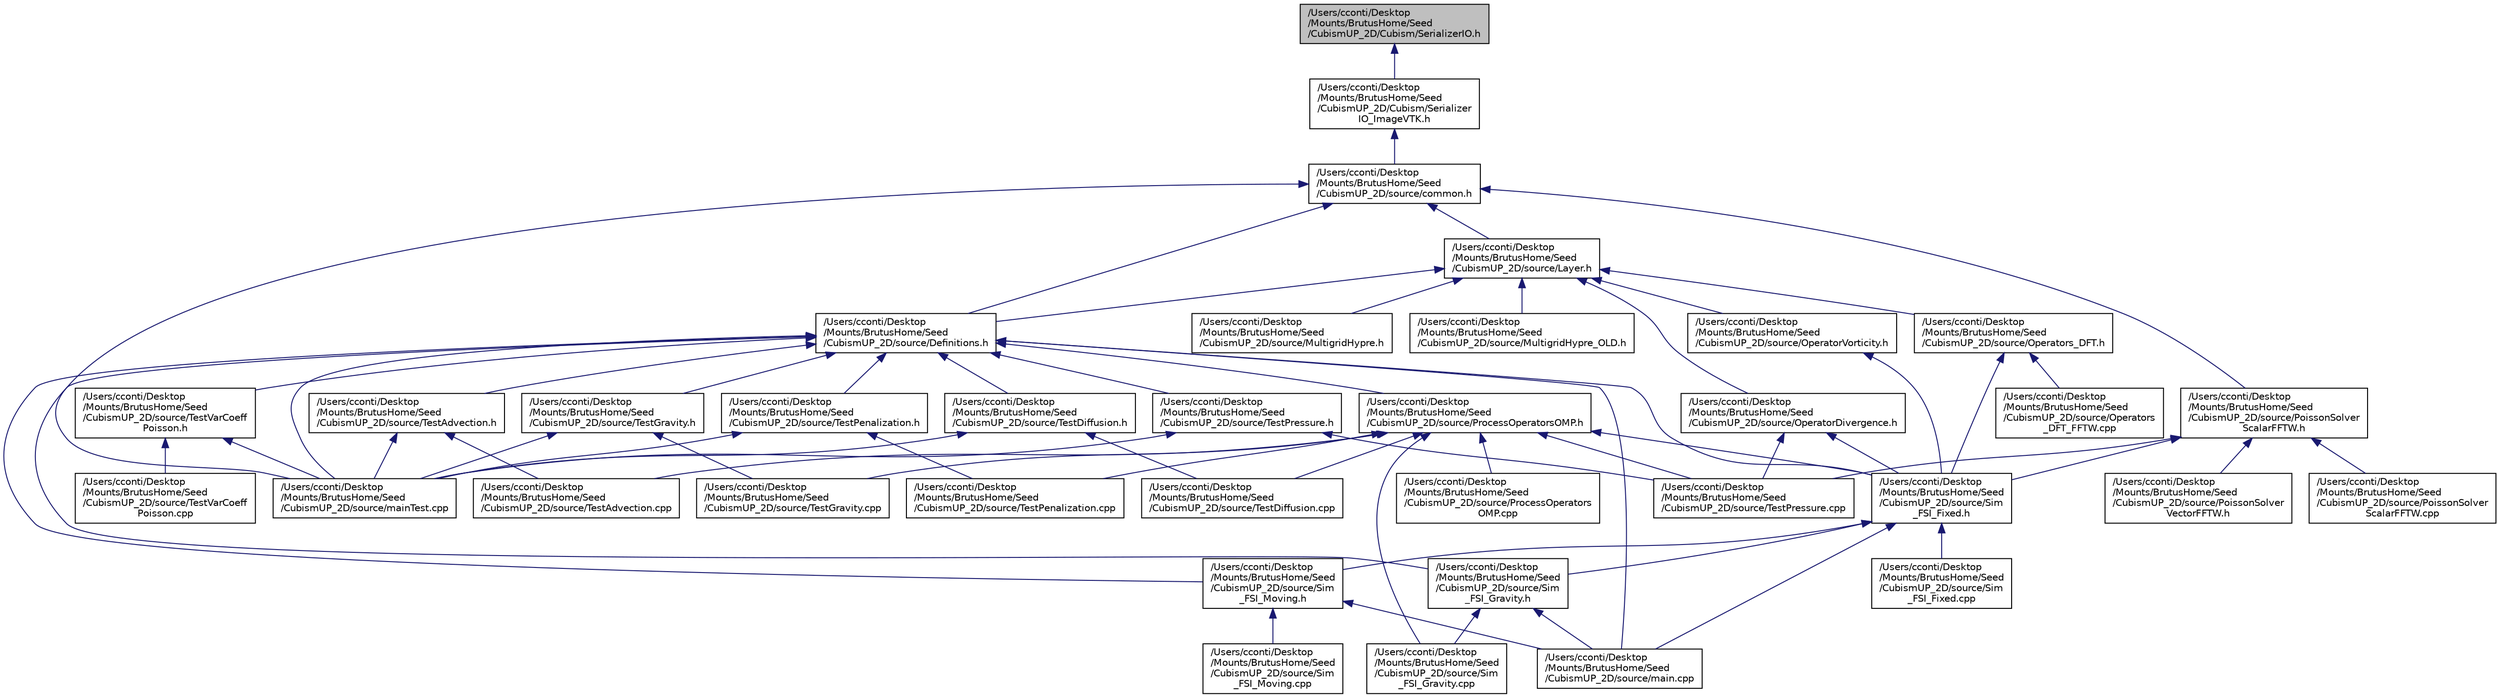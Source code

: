digraph "/Users/cconti/Desktop/Mounts/BrutusHome/Seed/CubismUP_2D/Cubism/SerializerIO.h"
{
  edge [fontname="Helvetica",fontsize="10",labelfontname="Helvetica",labelfontsize="10"];
  node [fontname="Helvetica",fontsize="10",shape=record];
  Node1 [label="/Users/cconti/Desktop\l/Mounts/BrutusHome/Seed\l/CubismUP_2D/Cubism/SerializerIO.h",height=0.2,width=0.4,color="black", fillcolor="grey75", style="filled", fontcolor="black"];
  Node1 -> Node2 [dir="back",color="midnightblue",fontsize="10",style="solid",fontname="Helvetica"];
  Node2 [label="/Users/cconti/Desktop\l/Mounts/BrutusHome/Seed\l/CubismUP_2D/Cubism/Serializer\lIO_ImageVTK.h",height=0.2,width=0.4,color="black", fillcolor="white", style="filled",URL="$_serializer_i_o___image_v_t_k_8h.html"];
  Node2 -> Node3 [dir="back",color="midnightblue",fontsize="10",style="solid",fontname="Helvetica"];
  Node3 [label="/Users/cconti/Desktop\l/Mounts/BrutusHome/Seed\l/CubismUP_2D/source/common.h",height=0.2,width=0.4,color="black", fillcolor="white", style="filled",URL="$common_8h.html"];
  Node3 -> Node4 [dir="back",color="midnightblue",fontsize="10",style="solid",fontname="Helvetica"];
  Node4 [label="/Users/cconti/Desktop\l/Mounts/BrutusHome/Seed\l/CubismUP_2D/source/Definitions.h",height=0.2,width=0.4,color="black", fillcolor="white", style="filled",URL="$_definitions_8h.html"];
  Node4 -> Node5 [dir="back",color="midnightblue",fontsize="10",style="solid",fontname="Helvetica"];
  Node5 [label="/Users/cconti/Desktop\l/Mounts/BrutusHome/Seed\l/CubismUP_2D/source/main.cpp",height=0.2,width=0.4,color="black", fillcolor="white", style="filled",URL="$main_8cpp.html"];
  Node4 -> Node6 [dir="back",color="midnightblue",fontsize="10",style="solid",fontname="Helvetica"];
  Node6 [label="/Users/cconti/Desktop\l/Mounts/BrutusHome/Seed\l/CubismUP_2D/source/Sim\l_FSI_Fixed.h",height=0.2,width=0.4,color="black", fillcolor="white", style="filled",URL="$_sim___f_s_i___fixed_8h.html"];
  Node6 -> Node5 [dir="back",color="midnightblue",fontsize="10",style="solid",fontname="Helvetica"];
  Node6 -> Node7 [dir="back",color="midnightblue",fontsize="10",style="solid",fontname="Helvetica"];
  Node7 [label="/Users/cconti/Desktop\l/Mounts/BrutusHome/Seed\l/CubismUP_2D/source/Sim\l_FSI_Moving.h",height=0.2,width=0.4,color="black", fillcolor="white", style="filled",URL="$_sim___f_s_i___moving_8h.html"];
  Node7 -> Node5 [dir="back",color="midnightblue",fontsize="10",style="solid",fontname="Helvetica"];
  Node7 -> Node8 [dir="back",color="midnightblue",fontsize="10",style="solid",fontname="Helvetica"];
  Node8 [label="/Users/cconti/Desktop\l/Mounts/BrutusHome/Seed\l/CubismUP_2D/source/Sim\l_FSI_Moving.cpp",height=0.2,width=0.4,color="black", fillcolor="white", style="filled",URL="$_sim___f_s_i___moving_8cpp.html"];
  Node6 -> Node9 [dir="back",color="midnightblue",fontsize="10",style="solid",fontname="Helvetica"];
  Node9 [label="/Users/cconti/Desktop\l/Mounts/BrutusHome/Seed\l/CubismUP_2D/source/Sim\l_FSI_Gravity.h",height=0.2,width=0.4,color="black", fillcolor="white", style="filled",URL="$_sim___f_s_i___gravity_8h.html"];
  Node9 -> Node5 [dir="back",color="midnightblue",fontsize="10",style="solid",fontname="Helvetica"];
  Node9 -> Node10 [dir="back",color="midnightblue",fontsize="10",style="solid",fontname="Helvetica"];
  Node10 [label="/Users/cconti/Desktop\l/Mounts/BrutusHome/Seed\l/CubismUP_2D/source/Sim\l_FSI_Gravity.cpp",height=0.2,width=0.4,color="black", fillcolor="white", style="filled",URL="$_sim___f_s_i___gravity_8cpp.html"];
  Node6 -> Node11 [dir="back",color="midnightblue",fontsize="10",style="solid",fontname="Helvetica"];
  Node11 [label="/Users/cconti/Desktop\l/Mounts/BrutusHome/Seed\l/CubismUP_2D/source/Sim\l_FSI_Fixed.cpp",height=0.2,width=0.4,color="black", fillcolor="white", style="filled",URL="$_sim___f_s_i___fixed_8cpp.html"];
  Node4 -> Node12 [dir="back",color="midnightblue",fontsize="10",style="solid",fontname="Helvetica"];
  Node12 [label="/Users/cconti/Desktop\l/Mounts/BrutusHome/Seed\l/CubismUP_2D/source/ProcessOperatorsOMP.h",height=0.2,width=0.4,color="black", fillcolor="white", style="filled",URL="$_process_operators_o_m_p_8h.html"];
  Node12 -> Node6 [dir="back",color="midnightblue",fontsize="10",style="solid",fontname="Helvetica"];
  Node12 -> Node13 [dir="back",color="midnightblue",fontsize="10",style="solid",fontname="Helvetica"];
  Node13 [label="/Users/cconti/Desktop\l/Mounts/BrutusHome/Seed\l/CubismUP_2D/source/ProcessOperators\lOMP.cpp",height=0.2,width=0.4,color="black", fillcolor="white", style="filled",URL="$_process_operators_o_m_p_8cpp.html"];
  Node12 -> Node10 [dir="back",color="midnightblue",fontsize="10",style="solid",fontname="Helvetica"];
  Node12 -> Node14 [dir="back",color="midnightblue",fontsize="10",style="solid",fontname="Helvetica"];
  Node14 [label="/Users/cconti/Desktop\l/Mounts/BrutusHome/Seed\l/CubismUP_2D/source/TestAdvection.cpp",height=0.2,width=0.4,color="black", fillcolor="white", style="filled",URL="$_test_advection_8cpp.html"];
  Node12 -> Node15 [dir="back",color="midnightblue",fontsize="10",style="solid",fontname="Helvetica"];
  Node15 [label="/Users/cconti/Desktop\l/Mounts/BrutusHome/Seed\l/CubismUP_2D/source/TestDiffusion.cpp",height=0.2,width=0.4,color="black", fillcolor="white", style="filled",URL="$_test_diffusion_8cpp.html"];
  Node12 -> Node16 [dir="back",color="midnightblue",fontsize="10",style="solid",fontname="Helvetica"];
  Node16 [label="/Users/cconti/Desktop\l/Mounts/BrutusHome/Seed\l/CubismUP_2D/source/TestGravity.cpp",height=0.2,width=0.4,color="black", fillcolor="white", style="filled",URL="$_test_gravity_8cpp.html"];
  Node12 -> Node17 [dir="back",color="midnightblue",fontsize="10",style="solid",fontname="Helvetica"];
  Node17 [label="/Users/cconti/Desktop\l/Mounts/BrutusHome/Seed\l/CubismUP_2D/source/TestPenalization.cpp",height=0.2,width=0.4,color="black", fillcolor="white", style="filled",URL="$_test_penalization_8cpp.html"];
  Node12 -> Node18 [dir="back",color="midnightblue",fontsize="10",style="solid",fontname="Helvetica"];
  Node18 [label="/Users/cconti/Desktop\l/Mounts/BrutusHome/Seed\l/CubismUP_2D/source/TestPressure.cpp",height=0.2,width=0.4,color="black", fillcolor="white", style="filled",URL="$_test_pressure_8cpp.html"];
  Node4 -> Node7 [dir="back",color="midnightblue",fontsize="10",style="solid",fontname="Helvetica"];
  Node4 -> Node9 [dir="back",color="midnightblue",fontsize="10",style="solid",fontname="Helvetica"];
  Node4 -> Node19 [dir="back",color="midnightblue",fontsize="10",style="solid",fontname="Helvetica"];
  Node19 [label="/Users/cconti/Desktop\l/Mounts/BrutusHome/Seed\l/CubismUP_2D/source/TestDiffusion.h",height=0.2,width=0.4,color="black", fillcolor="white", style="filled",URL="$_test_diffusion_8h.html"];
  Node19 -> Node20 [dir="back",color="midnightblue",fontsize="10",style="solid",fontname="Helvetica"];
  Node20 [label="/Users/cconti/Desktop\l/Mounts/BrutusHome/Seed\l/CubismUP_2D/source/mainTest.cpp",height=0.2,width=0.4,color="black", fillcolor="white", style="filled",URL="$main_test_8cpp.html"];
  Node19 -> Node15 [dir="back",color="midnightblue",fontsize="10",style="solid",fontname="Helvetica"];
  Node4 -> Node21 [dir="back",color="midnightblue",fontsize="10",style="solid",fontname="Helvetica"];
  Node21 [label="/Users/cconti/Desktop\l/Mounts/BrutusHome/Seed\l/CubismUP_2D/source/TestAdvection.h",height=0.2,width=0.4,color="black", fillcolor="white", style="filled",URL="$_test_advection_8h.html"];
  Node21 -> Node20 [dir="back",color="midnightblue",fontsize="10",style="solid",fontname="Helvetica"];
  Node21 -> Node14 [dir="back",color="midnightblue",fontsize="10",style="solid",fontname="Helvetica"];
  Node4 -> Node22 [dir="back",color="midnightblue",fontsize="10",style="solid",fontname="Helvetica"];
  Node22 [label="/Users/cconti/Desktop\l/Mounts/BrutusHome/Seed\l/CubismUP_2D/source/TestPressure.h",height=0.2,width=0.4,color="black", fillcolor="white", style="filled",URL="$_test_pressure_8h.html"];
  Node22 -> Node20 [dir="back",color="midnightblue",fontsize="10",style="solid",fontname="Helvetica"];
  Node22 -> Node18 [dir="back",color="midnightblue",fontsize="10",style="solid",fontname="Helvetica"];
  Node4 -> Node23 [dir="back",color="midnightblue",fontsize="10",style="solid",fontname="Helvetica"];
  Node23 [label="/Users/cconti/Desktop\l/Mounts/BrutusHome/Seed\l/CubismUP_2D/source/TestVarCoeff\lPoisson.h",height=0.2,width=0.4,color="black", fillcolor="white", style="filled",URL="$_test_var_coeff_poisson_8h.html"];
  Node23 -> Node20 [dir="back",color="midnightblue",fontsize="10",style="solid",fontname="Helvetica"];
  Node23 -> Node24 [dir="back",color="midnightblue",fontsize="10",style="solid",fontname="Helvetica"];
  Node24 [label="/Users/cconti/Desktop\l/Mounts/BrutusHome/Seed\l/CubismUP_2D/source/TestVarCoeff\lPoisson.cpp",height=0.2,width=0.4,color="black", fillcolor="white", style="filled",URL="$_test_var_coeff_poisson_8cpp.html"];
  Node4 -> Node25 [dir="back",color="midnightblue",fontsize="10",style="solid",fontname="Helvetica"];
  Node25 [label="/Users/cconti/Desktop\l/Mounts/BrutusHome/Seed\l/CubismUP_2D/source/TestGravity.h",height=0.2,width=0.4,color="black", fillcolor="white", style="filled",URL="$_test_gravity_8h.html"];
  Node25 -> Node20 [dir="back",color="midnightblue",fontsize="10",style="solid",fontname="Helvetica"];
  Node25 -> Node16 [dir="back",color="midnightblue",fontsize="10",style="solid",fontname="Helvetica"];
  Node4 -> Node26 [dir="back",color="midnightblue",fontsize="10",style="solid",fontname="Helvetica"];
  Node26 [label="/Users/cconti/Desktop\l/Mounts/BrutusHome/Seed\l/CubismUP_2D/source/TestPenalization.h",height=0.2,width=0.4,color="black", fillcolor="white", style="filled",URL="$_test_penalization_8h.html"];
  Node26 -> Node20 [dir="back",color="midnightblue",fontsize="10",style="solid",fontname="Helvetica"];
  Node26 -> Node17 [dir="back",color="midnightblue",fontsize="10",style="solid",fontname="Helvetica"];
  Node4 -> Node20 [dir="back",color="midnightblue",fontsize="10",style="solid",fontname="Helvetica"];
  Node3 -> Node27 [dir="back",color="midnightblue",fontsize="10",style="solid",fontname="Helvetica"];
  Node27 [label="/Users/cconti/Desktop\l/Mounts/BrutusHome/Seed\l/CubismUP_2D/source/Layer.h",height=0.2,width=0.4,color="black", fillcolor="white", style="filled",URL="$_layer_8h.html"];
  Node27 -> Node4 [dir="back",color="midnightblue",fontsize="10",style="solid",fontname="Helvetica"];
  Node27 -> Node28 [dir="back",color="midnightblue",fontsize="10",style="solid",fontname="Helvetica"];
  Node28 [label="/Users/cconti/Desktop\l/Mounts/BrutusHome/Seed\l/CubismUP_2D/source/OperatorDivergence.h",height=0.2,width=0.4,color="black", fillcolor="white", style="filled",URL="$_operator_divergence_8h.html"];
  Node28 -> Node6 [dir="back",color="midnightblue",fontsize="10",style="solid",fontname="Helvetica"];
  Node28 -> Node18 [dir="back",color="midnightblue",fontsize="10",style="solid",fontname="Helvetica"];
  Node27 -> Node29 [dir="back",color="midnightblue",fontsize="10",style="solid",fontname="Helvetica"];
  Node29 [label="/Users/cconti/Desktop\l/Mounts/BrutusHome/Seed\l/CubismUP_2D/source/OperatorVorticity.h",height=0.2,width=0.4,color="black", fillcolor="white", style="filled",URL="$_operator_vorticity_8h.html"];
  Node29 -> Node6 [dir="back",color="midnightblue",fontsize="10",style="solid",fontname="Helvetica"];
  Node27 -> Node30 [dir="back",color="midnightblue",fontsize="10",style="solid",fontname="Helvetica"];
  Node30 [label="/Users/cconti/Desktop\l/Mounts/BrutusHome/Seed\l/CubismUP_2D/source/Operators_DFT.h",height=0.2,width=0.4,color="black", fillcolor="white", style="filled",URL="$_operators___d_f_t_8h.html"];
  Node30 -> Node6 [dir="back",color="midnightblue",fontsize="10",style="solid",fontname="Helvetica"];
  Node30 -> Node31 [dir="back",color="midnightblue",fontsize="10",style="solid",fontname="Helvetica"];
  Node31 [label="/Users/cconti/Desktop\l/Mounts/BrutusHome/Seed\l/CubismUP_2D/source/Operators\l_DFT_FFTW.cpp",height=0.2,width=0.4,color="black", fillcolor="white", style="filled",URL="$_operators___d_f_t___f_f_t_w_8cpp.html"];
  Node27 -> Node32 [dir="back",color="midnightblue",fontsize="10",style="solid",fontname="Helvetica"];
  Node32 [label="/Users/cconti/Desktop\l/Mounts/BrutusHome/Seed\l/CubismUP_2D/source/MultigridHypre.h",height=0.2,width=0.4,color="black", fillcolor="white", style="filled",URL="$_multigrid_hypre_8h.html"];
  Node27 -> Node33 [dir="back",color="midnightblue",fontsize="10",style="solid",fontname="Helvetica"];
  Node33 [label="/Users/cconti/Desktop\l/Mounts/BrutusHome/Seed\l/CubismUP_2D/source/MultigridHypre_OLD.h",height=0.2,width=0.4,color="black", fillcolor="white", style="filled",URL="$_multigrid_hypre___o_l_d_8h.html"];
  Node3 -> Node34 [dir="back",color="midnightblue",fontsize="10",style="solid",fontname="Helvetica"];
  Node34 [label="/Users/cconti/Desktop\l/Mounts/BrutusHome/Seed\l/CubismUP_2D/source/PoissonSolver\lScalarFFTW.h",height=0.2,width=0.4,color="black", fillcolor="white", style="filled",URL="$_poisson_solver_scalar_f_f_t_w_8h.html"];
  Node34 -> Node6 [dir="back",color="midnightblue",fontsize="10",style="solid",fontname="Helvetica"];
  Node34 -> Node35 [dir="back",color="midnightblue",fontsize="10",style="solid",fontname="Helvetica"];
  Node35 [label="/Users/cconti/Desktop\l/Mounts/BrutusHome/Seed\l/CubismUP_2D/source/PoissonSolver\lScalarFFTW.cpp",height=0.2,width=0.4,color="black", fillcolor="white", style="filled",URL="$_poisson_solver_scalar_f_f_t_w_8cpp.html"];
  Node34 -> Node36 [dir="back",color="midnightblue",fontsize="10",style="solid",fontname="Helvetica"];
  Node36 [label="/Users/cconti/Desktop\l/Mounts/BrutusHome/Seed\l/CubismUP_2D/source/PoissonSolver\lVectorFFTW.h",height=0.2,width=0.4,color="black", fillcolor="white", style="filled",URL="$_poisson_solver_vector_f_f_t_w_8h.html"];
  Node34 -> Node18 [dir="back",color="midnightblue",fontsize="10",style="solid",fontname="Helvetica"];
  Node3 -> Node20 [dir="back",color="midnightblue",fontsize="10",style="solid",fontname="Helvetica"];
}
